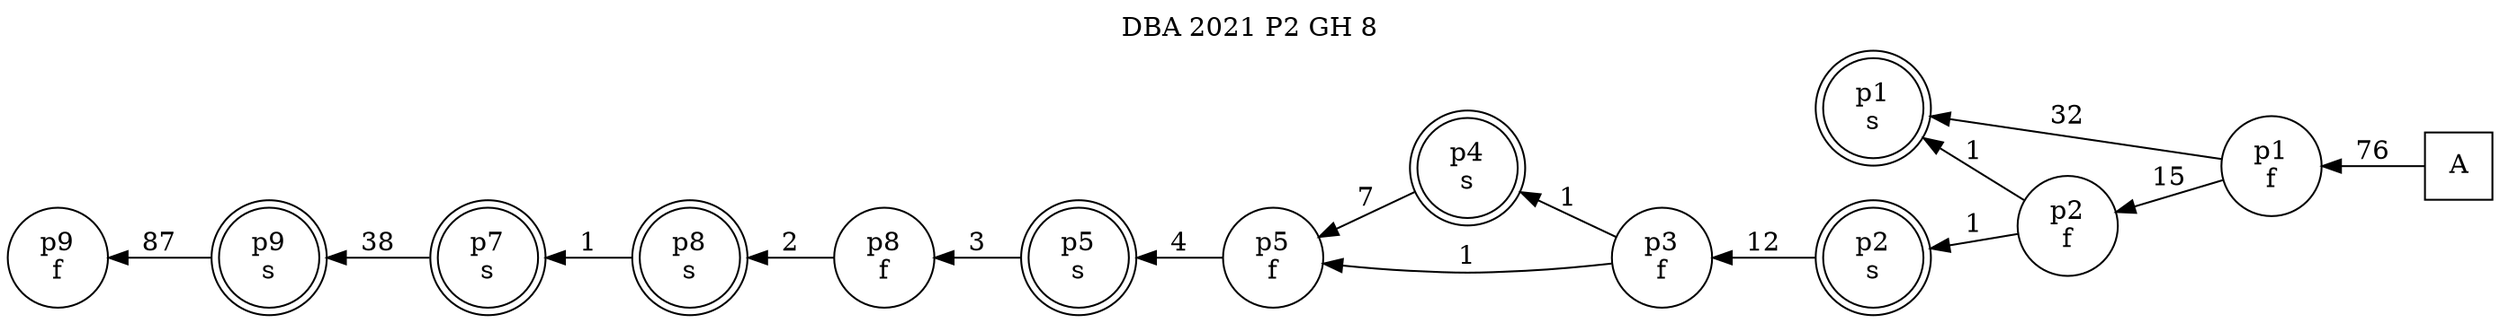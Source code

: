 digraph DBA_2021_P2_GH_8_LOW {
labelloc="tl"
label= " DBA 2021 P2 GH 8 "
rankdir="RL";
"A" [shape="square" label="A"]
"p1_f" [shape="circle" label="p1
f"]
"p1_s" [shape="doublecircle" label="p1
s"]
"p2_f" [shape="circle" label="p2
f"]
"p2_s" [shape="doublecircle" label="p2
s"]
"p3_f" [shape="circle" label="p3
f"]
"p4_s" [shape="doublecircle" label="p4
s"]
"p5_f" [shape="circle" label="p5
f"]
"p5_s" [shape="doublecircle" label="p5
s"]
"p8_f" [shape="circle" label="p8
f"]
"p8_s" [shape="doublecircle" label="p8
s"]
"p7_s" [shape="doublecircle" label="p7
s"]
"p9_s" [shape="doublecircle" label="p9
s"]
"p9_f" [shape="circle" label="p9
f"]
"A" -> "p1_f" [ label=76]
"p1_f" -> "p1_s" [ label=32]
"p1_f" -> "p2_f" [ label=15]
"p2_f" -> "p1_s" [ label=1]
"p2_f" -> "p2_s" [ label=1]
"p2_s" -> "p3_f" [ label=12]
"p3_f" -> "p4_s" [ label=1]
"p3_f" -> "p5_f" [ label=1]
"p4_s" -> "p5_f" [ label=7]
"p5_f" -> "p5_s" [ label=4]
"p5_s" -> "p8_f" [ label=3]
"p8_f" -> "p8_s" [ label=2]
"p8_s" -> "p7_s" [ label=1]
"p7_s" -> "p9_s" [ label=38]
"p9_s" -> "p9_f" [ label=87]
}
